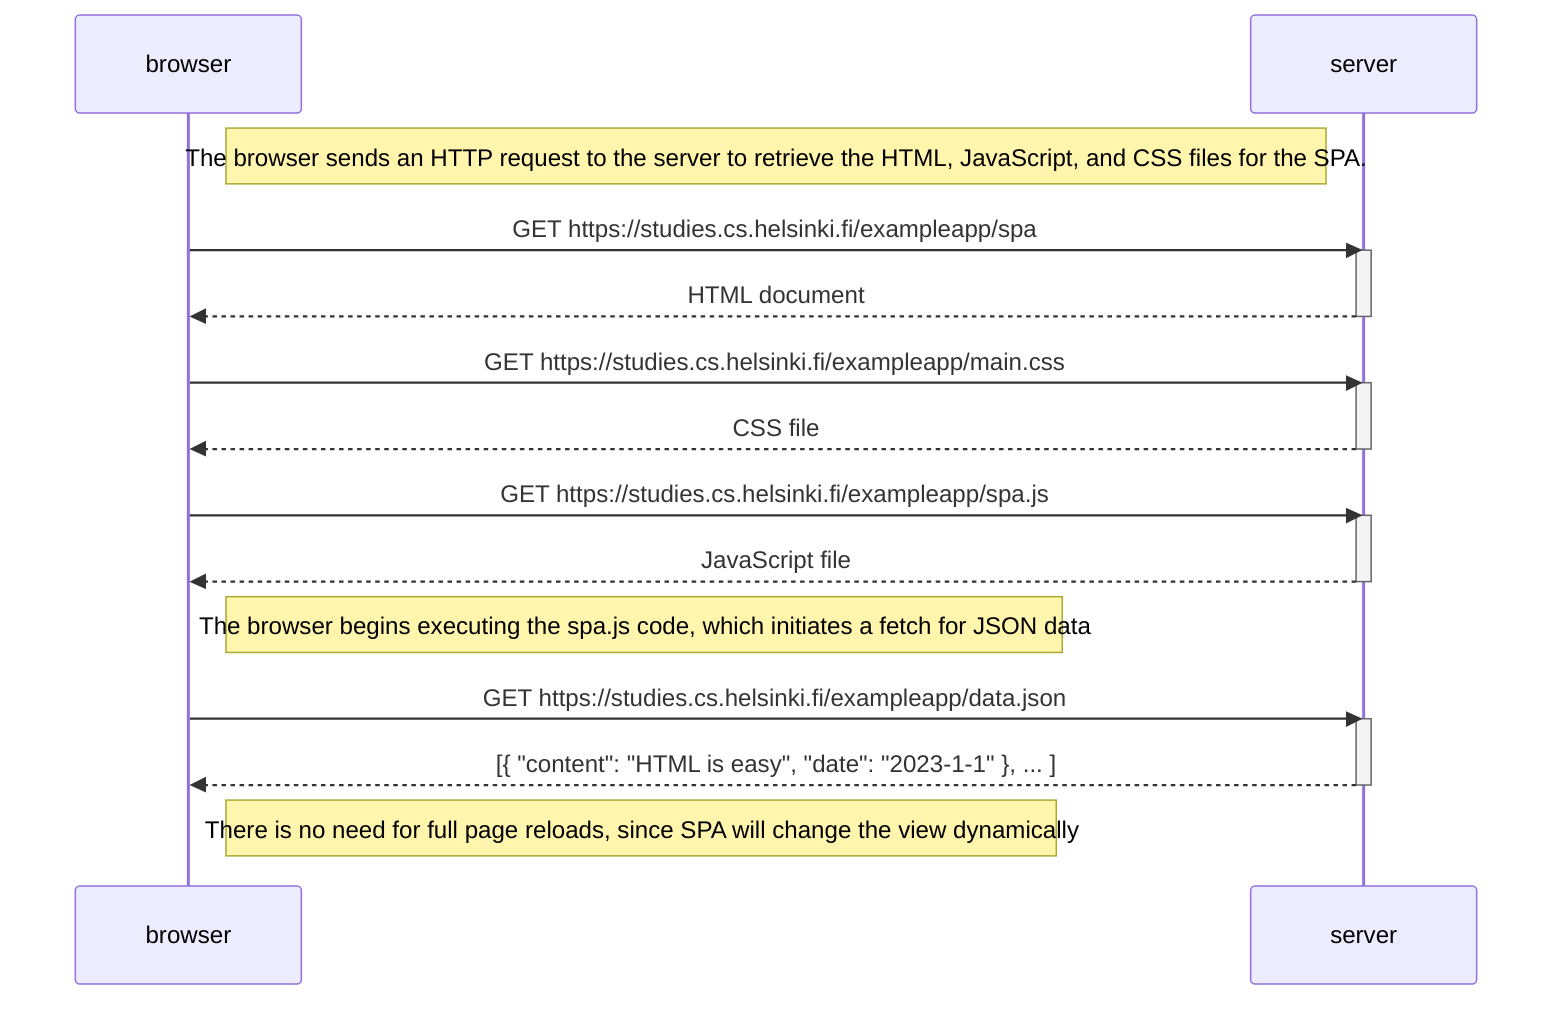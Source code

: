 sequenceDiagram
	participant browser
	participant server

	Note right of browser: The browser sends an HTTP request to the server to retrieve the HTML, JavaScript, and CSS files for the SPA.

	browser->>server: GET https://studies.cs.helsinki.fi/exampleapp/spa
	activate server
	server-->>browser: HTML document
	deactivate server

	browser->>server: GET https://studies.cs.helsinki.fi/exampleapp/main.css
	activate server
	server-->>browser: CSS file
	deactivate server
	browser->>server: GET https://studies.cs.helsinki.fi/exampleapp/spa.js
	activate server
	server-->>browser: JavaScript file
	deactivate server
	
	Note right of browser: The browser begins executing the spa.js code, which initiates a fetch for JSON data
	browser->>server: GET https://studies.cs.helsinki.fi/exampleapp/data.json
	activate server
	server-->>browser: [{ "content": "HTML is easy", "date": "2023-1-1" }, ... ]
	deactivate server
    Note right of browser: There is no need for full page reloads, since SPA will change the view dynamically